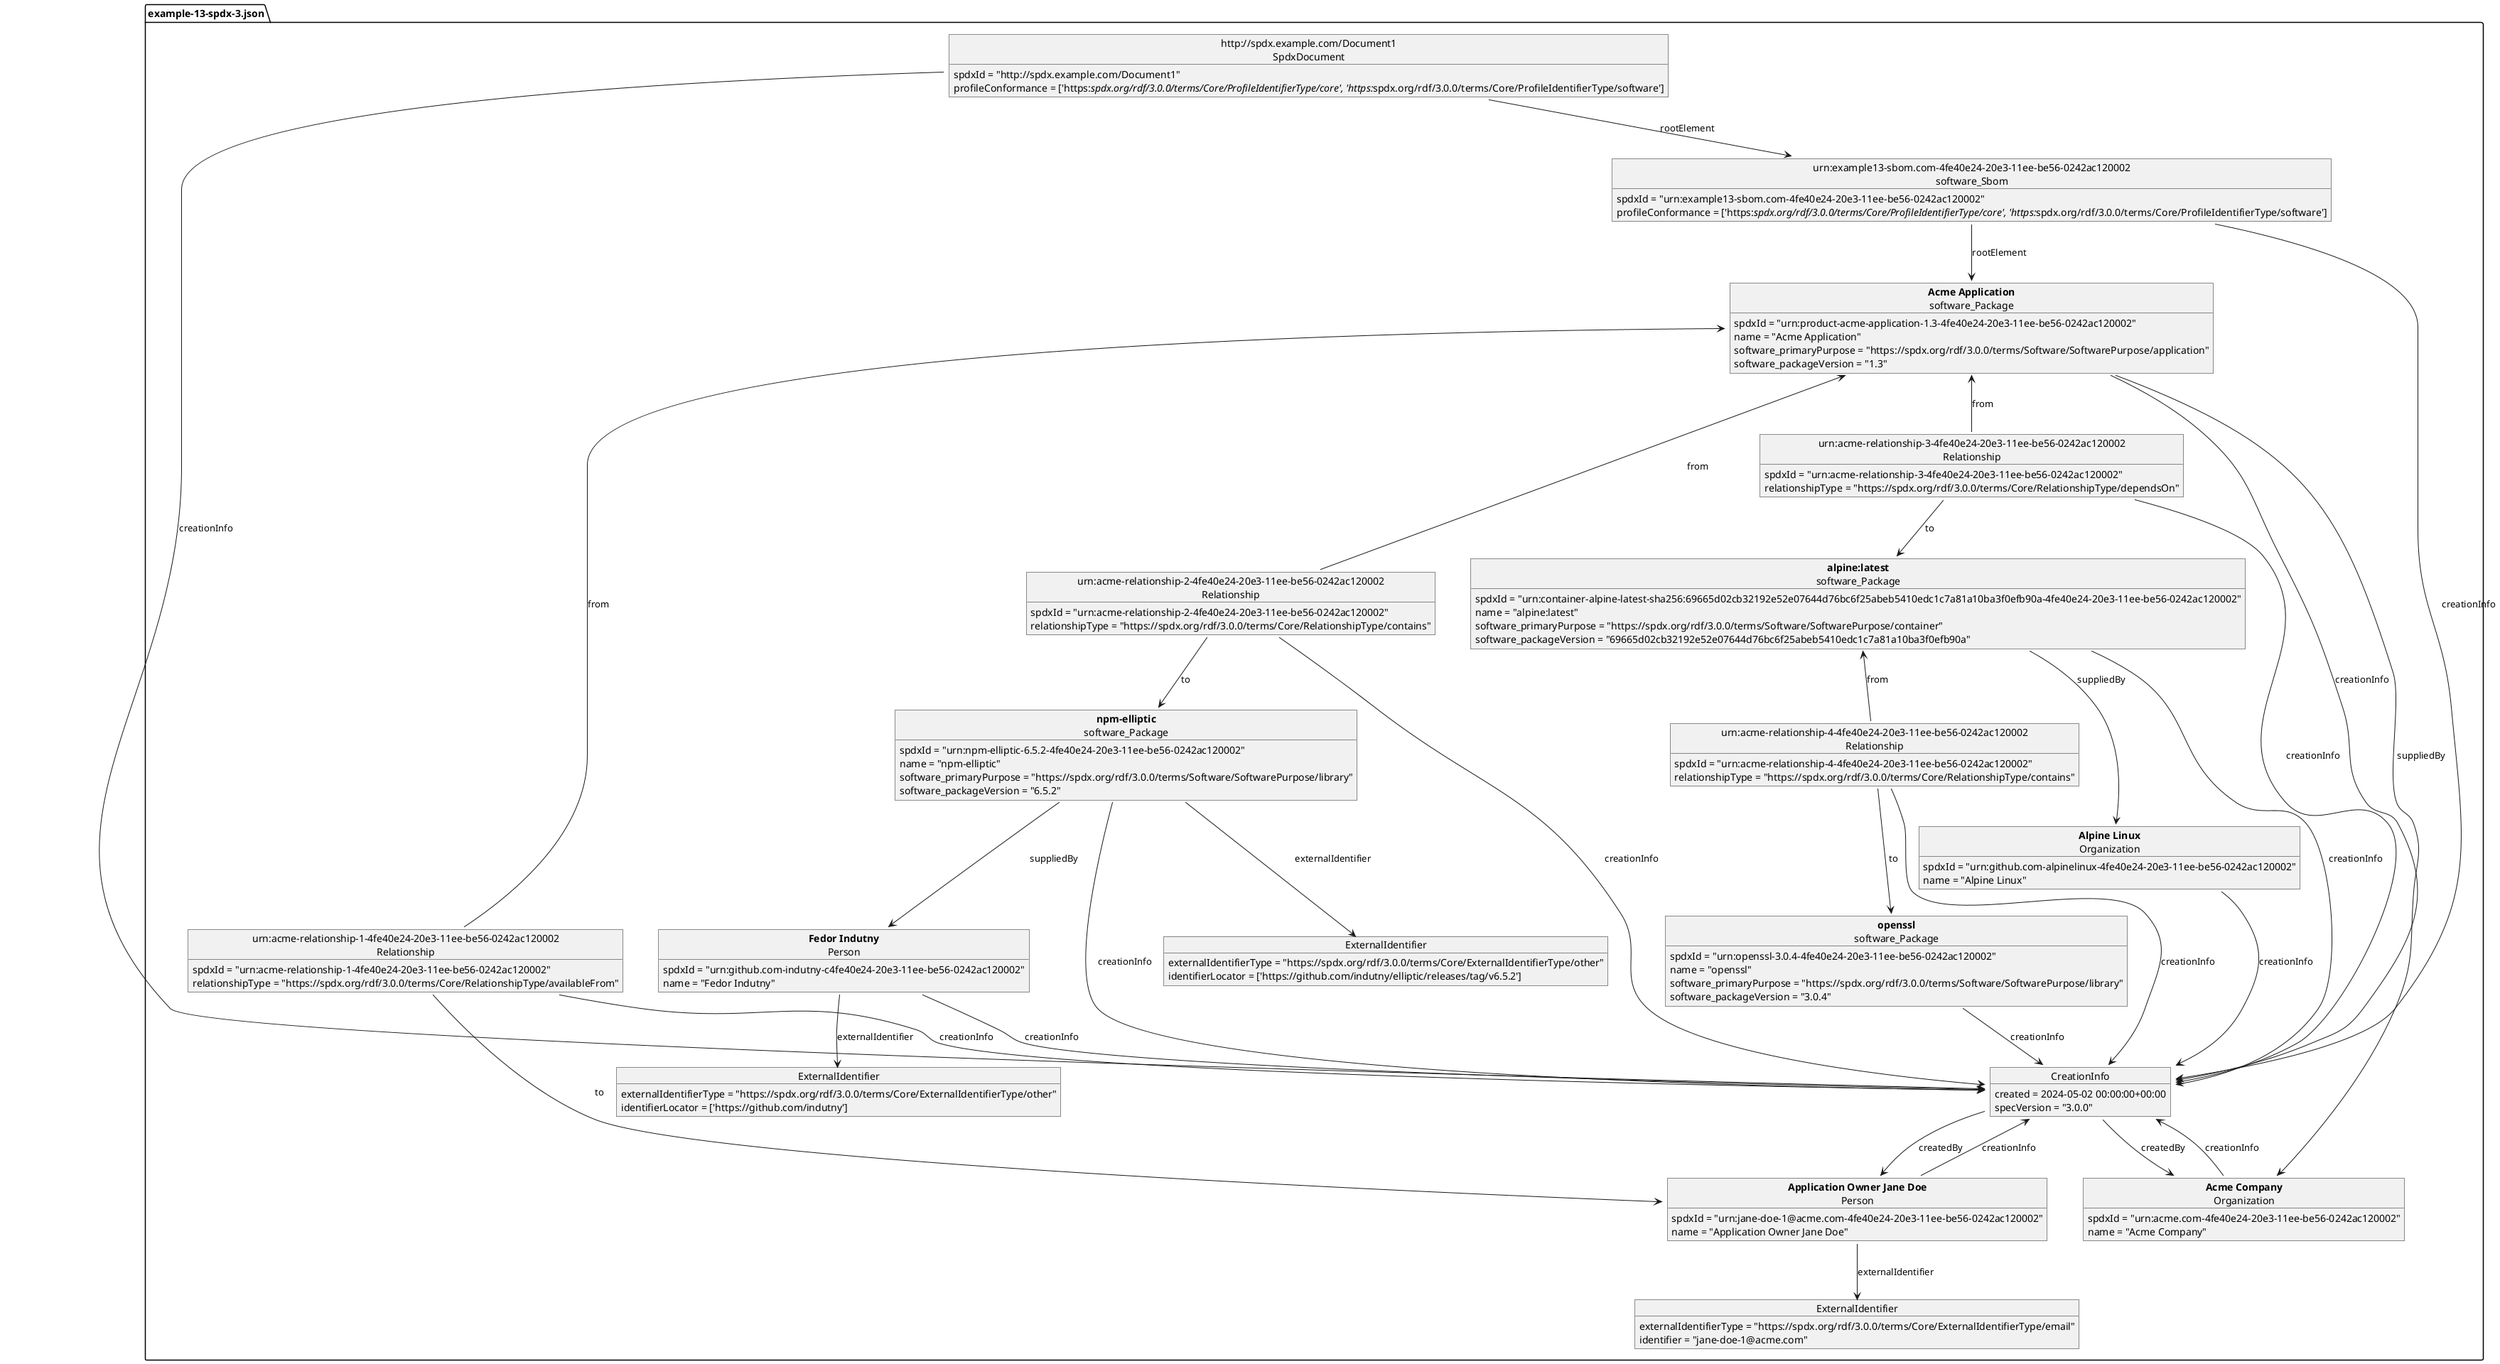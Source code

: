 @startuml
Package "example-13-spdx-3.json" as 5abe2462b683277680f44676f7f97084 {
object "<b>Fedor Indutny</b>\nPerson" as 5abe2462b683277680f44676f7f97084_o1
object "CreationInfo" as 5abe2462b683277680f44676f7f97084_o2
object "<b>Application Owner Jane Doe</b>\nPerson" as 5abe2462b683277680f44676f7f97084_o3
object "ExternalIdentifier" as 5abe2462b683277680f44676f7f97084_o4
object "<b>Acme Company</b>\nOrganization" as 5abe2462b683277680f44676f7f97084_o5
object "ExternalIdentifier" as 5abe2462b683277680f44676f7f97084_o6
object "<b>openssl</b>\nsoftware_Package" as 5abe2462b683277680f44676f7f97084_o7
object "urn:example13-sbom.com-4fe40e24-20e3-11ee-be56-0242ac120002\nsoftware_Sbom" as 5abe2462b683277680f44676f7f97084_o8
object "<b>Acme Application</b>\nsoftware_Package" as 5abe2462b683277680f44676f7f97084_o9
object "urn:acme-relationship-1-4fe40e24-20e3-11ee-be56-0242ac120002\nRelationship" as 5abe2462b683277680f44676f7f97084_o10
object "<b>Alpine Linux</b>\nOrganization" as 5abe2462b683277680f44676f7f97084_o11
object "http://spdx.example.com/Document1\nSpdxDocument" as 5abe2462b683277680f44676f7f97084_o12
object "<b>alpine:latest</b>\nsoftware_Package" as 5abe2462b683277680f44676f7f97084_o13
object "urn:acme-relationship-3-4fe40e24-20e3-11ee-be56-0242ac120002\nRelationship" as 5abe2462b683277680f44676f7f97084_o14
object "urn:acme-relationship-4-4fe40e24-20e3-11ee-be56-0242ac120002\nRelationship" as 5abe2462b683277680f44676f7f97084_o15
object "<b>npm-elliptic</b>\nsoftware_Package" as 5abe2462b683277680f44676f7f97084_o16
object "ExternalIdentifier" as 5abe2462b683277680f44676f7f97084_o17
object "urn:acme-relationship-2-4fe40e24-20e3-11ee-be56-0242ac120002\nRelationship" as 5abe2462b683277680f44676f7f97084_o18
}
5abe2462b683277680f44676f7f97084_o1 : spdxId = "urn:github.com-indutny-c4fe40e24-20e3-11ee-be56-0242ac120002"
5abe2462b683277680f44676f7f97084_o2 : created = 2024-05-02 00:00:00+00:00
5abe2462b683277680f44676f7f97084_o3 : spdxId = "urn:jane-doe-1@acme.com-4fe40e24-20e3-11ee-be56-0242ac120002"
5abe2462b683277680f44676f7f97084_o3::creationInfo --> 5abe2462b683277680f44676f7f97084_o2 : creationInfo
5abe2462b683277680f44676f7f97084_o4 : externalIdentifierType = "https://spdx.org/rdf/3.0.0/terms/Core/ExternalIdentifierType/email"
5abe2462b683277680f44676f7f97084_o4 : identifier = "jane-doe-1@acme.com"
5abe2462b683277680f44676f7f97084_o3::externalIdentifier --> 5abe2462b683277680f44676f7f97084_o4 : externalIdentifier
5abe2462b683277680f44676f7f97084_o3 : name = "Application Owner Jane Doe"
5abe2462b683277680f44676f7f97084_o2::createdBy --> 5abe2462b683277680f44676f7f97084_o3 : createdBy
5abe2462b683277680f44676f7f97084_o5 : spdxId = "urn:acme.com-4fe40e24-20e3-11ee-be56-0242ac120002"
5abe2462b683277680f44676f7f97084_o5::creationInfo --> 5abe2462b683277680f44676f7f97084_o2 : creationInfo
5abe2462b683277680f44676f7f97084_o5 : name = "Acme Company"
5abe2462b683277680f44676f7f97084_o2::createdBy --> 5abe2462b683277680f44676f7f97084_o5 : createdBy
5abe2462b683277680f44676f7f97084_o2 : specVersion = "3.0.0"
5abe2462b683277680f44676f7f97084_o1::creationInfo --> 5abe2462b683277680f44676f7f97084_o2 : creationInfo
5abe2462b683277680f44676f7f97084_o6 : externalIdentifierType = "https://spdx.org/rdf/3.0.0/terms/Core/ExternalIdentifierType/other"
5abe2462b683277680f44676f7f97084_o6 : identifierLocator = ['https://github.com/indutny']
5abe2462b683277680f44676f7f97084_o1::externalIdentifier --> 5abe2462b683277680f44676f7f97084_o6 : externalIdentifier
5abe2462b683277680f44676f7f97084_o1 : name = "Fedor Indutny"
5abe2462b683277680f44676f7f97084_o7 : spdxId = "urn:openssl-3.0.4-4fe40e24-20e3-11ee-be56-0242ac120002"
5abe2462b683277680f44676f7f97084_o7::creationInfo --> 5abe2462b683277680f44676f7f97084_o2 : creationInfo
5abe2462b683277680f44676f7f97084_o7 : name = "openssl"
5abe2462b683277680f44676f7f97084_o7 : software_primaryPurpose = "https://spdx.org/rdf/3.0.0/terms/Software/SoftwarePurpose/library"
5abe2462b683277680f44676f7f97084_o7 : software_packageVersion = "3.0.4"
5abe2462b683277680f44676f7f97084_o8 : spdxId = "urn:example13-sbom.com-4fe40e24-20e3-11ee-be56-0242ac120002"
5abe2462b683277680f44676f7f97084_o8::creationInfo --> 5abe2462b683277680f44676f7f97084_o2 : creationInfo
5abe2462b683277680f44676f7f97084_o8 : profileConformance = ['https://spdx.org/rdf/3.0.0/terms/Core/ProfileIdentifierType/core', 'https://spdx.org/rdf/3.0.0/terms/Core/ProfileIdentifierType/software']
5abe2462b683277680f44676f7f97084_o9 : spdxId = "urn:product-acme-application-1.3-4fe40e24-20e3-11ee-be56-0242ac120002"
5abe2462b683277680f44676f7f97084_o9::creationInfo --> 5abe2462b683277680f44676f7f97084_o2 : creationInfo
5abe2462b683277680f44676f7f97084_o9 : name = "Acme Application"
5abe2462b683277680f44676f7f97084_o9::suppliedBy --> 5abe2462b683277680f44676f7f97084_o5 : suppliedBy
5abe2462b683277680f44676f7f97084_o9 : software_primaryPurpose = "https://spdx.org/rdf/3.0.0/terms/Software/SoftwarePurpose/application"
5abe2462b683277680f44676f7f97084_o9 : software_packageVersion = "1.3"
5abe2462b683277680f44676f7f97084_o8::rootElement --> 5abe2462b683277680f44676f7f97084_o9 : rootElement
5abe2462b683277680f44676f7f97084_o10 : spdxId = "urn:acme-relationship-1-4fe40e24-20e3-11ee-be56-0242ac120002"
5abe2462b683277680f44676f7f97084_o10::creationInfo --> 5abe2462b683277680f44676f7f97084_o2 : creationInfo
5abe2462b683277680f44676f7f97084_o9 <-- 5abe2462b683277680f44676f7f97084_o10::from : from
5abe2462b683277680f44676f7f97084_o10 : relationshipType = "https://spdx.org/rdf/3.0.0/terms/Core/RelationshipType/availableFrom"
5abe2462b683277680f44676f7f97084_o10::to --> 5abe2462b683277680f44676f7f97084_o3 : to
5abe2462b683277680f44676f7f97084_o11 : spdxId = "urn:github.com-alpinelinux-4fe40e24-20e3-11ee-be56-0242ac120002"
5abe2462b683277680f44676f7f97084_o11::creationInfo --> 5abe2462b683277680f44676f7f97084_o2 : creationInfo
5abe2462b683277680f44676f7f97084_o11 : name = "Alpine Linux"
5abe2462b683277680f44676f7f97084_o12 : spdxId = "http://spdx.example.com/Document1"
5abe2462b683277680f44676f7f97084_o12::creationInfo --> 5abe2462b683277680f44676f7f97084_o2 : creationInfo
5abe2462b683277680f44676f7f97084_o12 : profileConformance = ['https://spdx.org/rdf/3.0.0/terms/Core/ProfileIdentifierType/core', 'https://spdx.org/rdf/3.0.0/terms/Core/ProfileIdentifierType/software']
5abe2462b683277680f44676f7f97084_o12::rootElement --> 5abe2462b683277680f44676f7f97084_o8 : rootElement
5abe2462b683277680f44676f7f97084_o13 : spdxId = "urn:container-alpine-latest-sha256:69665d02cb32192e52e07644d76bc6f25abeb5410edc1c7a81a10ba3f0efb90a-4fe40e24-20e3-11ee-be56-0242ac120002"
5abe2462b683277680f44676f7f97084_o13::creationInfo --> 5abe2462b683277680f44676f7f97084_o2 : creationInfo
5abe2462b683277680f44676f7f97084_o13 : name = "alpine:latest"
5abe2462b683277680f44676f7f97084_o13::suppliedBy --> 5abe2462b683277680f44676f7f97084_o11 : suppliedBy
5abe2462b683277680f44676f7f97084_o13 : software_primaryPurpose = "https://spdx.org/rdf/3.0.0/terms/Software/SoftwarePurpose/container"
5abe2462b683277680f44676f7f97084_o13 : software_packageVersion = "69665d02cb32192e52e07644d76bc6f25abeb5410edc1c7a81a10ba3f0efb90a"
5abe2462b683277680f44676f7f97084_o14 : spdxId = "urn:acme-relationship-3-4fe40e24-20e3-11ee-be56-0242ac120002"
5abe2462b683277680f44676f7f97084_o14::creationInfo --> 5abe2462b683277680f44676f7f97084_o2 : creationInfo
5abe2462b683277680f44676f7f97084_o9 <-- 5abe2462b683277680f44676f7f97084_o14::from : from
5abe2462b683277680f44676f7f97084_o14 : relationshipType = "https://spdx.org/rdf/3.0.0/terms/Core/RelationshipType/dependsOn"
5abe2462b683277680f44676f7f97084_o14::to --> 5abe2462b683277680f44676f7f97084_o13 : to
5abe2462b683277680f44676f7f97084_o15 : spdxId = "urn:acme-relationship-4-4fe40e24-20e3-11ee-be56-0242ac120002"
5abe2462b683277680f44676f7f97084_o15::creationInfo --> 5abe2462b683277680f44676f7f97084_o2 : creationInfo
5abe2462b683277680f44676f7f97084_o13 <-- 5abe2462b683277680f44676f7f97084_o15::from : from
5abe2462b683277680f44676f7f97084_o15 : relationshipType = "https://spdx.org/rdf/3.0.0/terms/Core/RelationshipType/contains"
5abe2462b683277680f44676f7f97084_o15::to --> 5abe2462b683277680f44676f7f97084_o7 : to
5abe2462b683277680f44676f7f97084_o16 : spdxId = "urn:npm-elliptic-6.5.2-4fe40e24-20e3-11ee-be56-0242ac120002"
5abe2462b683277680f44676f7f97084_o16::creationInfo --> 5abe2462b683277680f44676f7f97084_o2 : creationInfo
5abe2462b683277680f44676f7f97084_o17 : externalIdentifierType = "https://spdx.org/rdf/3.0.0/terms/Core/ExternalIdentifierType/other"
5abe2462b683277680f44676f7f97084_o17 : identifierLocator = ['https://github.com/indutny/elliptic/releases/tag/v6.5.2']
5abe2462b683277680f44676f7f97084_o16::externalIdentifier --> 5abe2462b683277680f44676f7f97084_o17 : externalIdentifier
5abe2462b683277680f44676f7f97084_o16 : name = "npm-elliptic"
5abe2462b683277680f44676f7f97084_o16::suppliedBy --> 5abe2462b683277680f44676f7f97084_o1 : suppliedBy
5abe2462b683277680f44676f7f97084_o16 : software_primaryPurpose = "https://spdx.org/rdf/3.0.0/terms/Software/SoftwarePurpose/library"
5abe2462b683277680f44676f7f97084_o16 : software_packageVersion = "6.5.2"
5abe2462b683277680f44676f7f97084_o18 : spdxId = "urn:acme-relationship-2-4fe40e24-20e3-11ee-be56-0242ac120002"
5abe2462b683277680f44676f7f97084_o18::creationInfo --> 5abe2462b683277680f44676f7f97084_o2 : creationInfo
5abe2462b683277680f44676f7f97084_o9 <-- 5abe2462b683277680f44676f7f97084_o18::from : from
5abe2462b683277680f44676f7f97084_o18 : relationshipType = "https://spdx.org/rdf/3.0.0/terms/Core/RelationshipType/contains"
5abe2462b683277680f44676f7f97084_o18::to --> 5abe2462b683277680f44676f7f97084_o16 : to
@enduml
